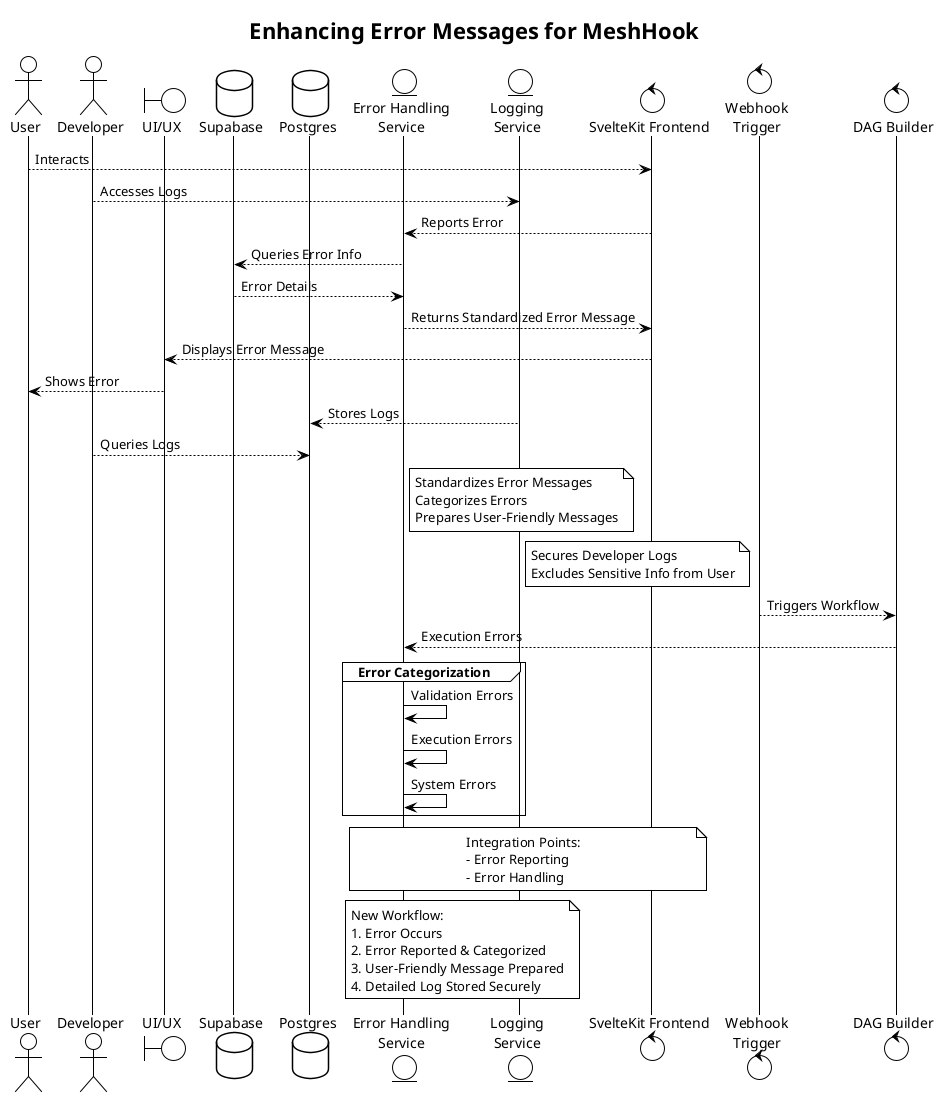 @startuml
!theme plain

title Enhancing Error Messages for MeshHook

actor User
actor Developer
boundary "UI/UX" as UI
database "Supabase" as Supabase
database "Postgres" as Postgres
entity "Error Handling\nService" as ErrorHandler
entity "Logging\nService" as Logger
control "SvelteKit Frontend" as SvelteKit
control "Webhook\nTrigger" as Webhook
control "DAG Builder" as DAG

User --> SvelteKit : Interacts
Developer --> Logger : Accesses Logs

SvelteKit --> ErrorHandler : Reports Error
ErrorHandler --> Supabase : Queries Error Info
Supabase --> ErrorHandler : Error Details
ErrorHandler --> SvelteKit : Returns Standardized Error Message
SvelteKit --> UI : Displays Error Message
UI --> User : Shows Error

Logger --> Postgres : Stores Logs
Developer --> Postgres : Queries Logs

note right of ErrorHandler : Standardizes Error Messages\nCategorizes Errors\nPrepares User-Friendly Messages
note right of Logger : Secures Developer Logs\nExcludes Sensitive Info from User

Webhook --> DAG : Triggers Workflow
DAG --> ErrorHandler : Execution Errors

group Error Categorization
    ErrorHandler -> ErrorHandler : Validation Errors
    ErrorHandler -> ErrorHandler : Execution Errors
    ErrorHandler -> ErrorHandler : System Errors
end

note over SvelteKit, ErrorHandler
  Integration Points:
  - Error Reporting
  - Error Handling
end note

note over ErrorHandler, Logger
  New Workflow:
  1. Error Occurs
  2. Error Reported & Categorized
  3. User-Friendly Message Prepared
  4. Detailed Log Stored Securely
end note

@enduml